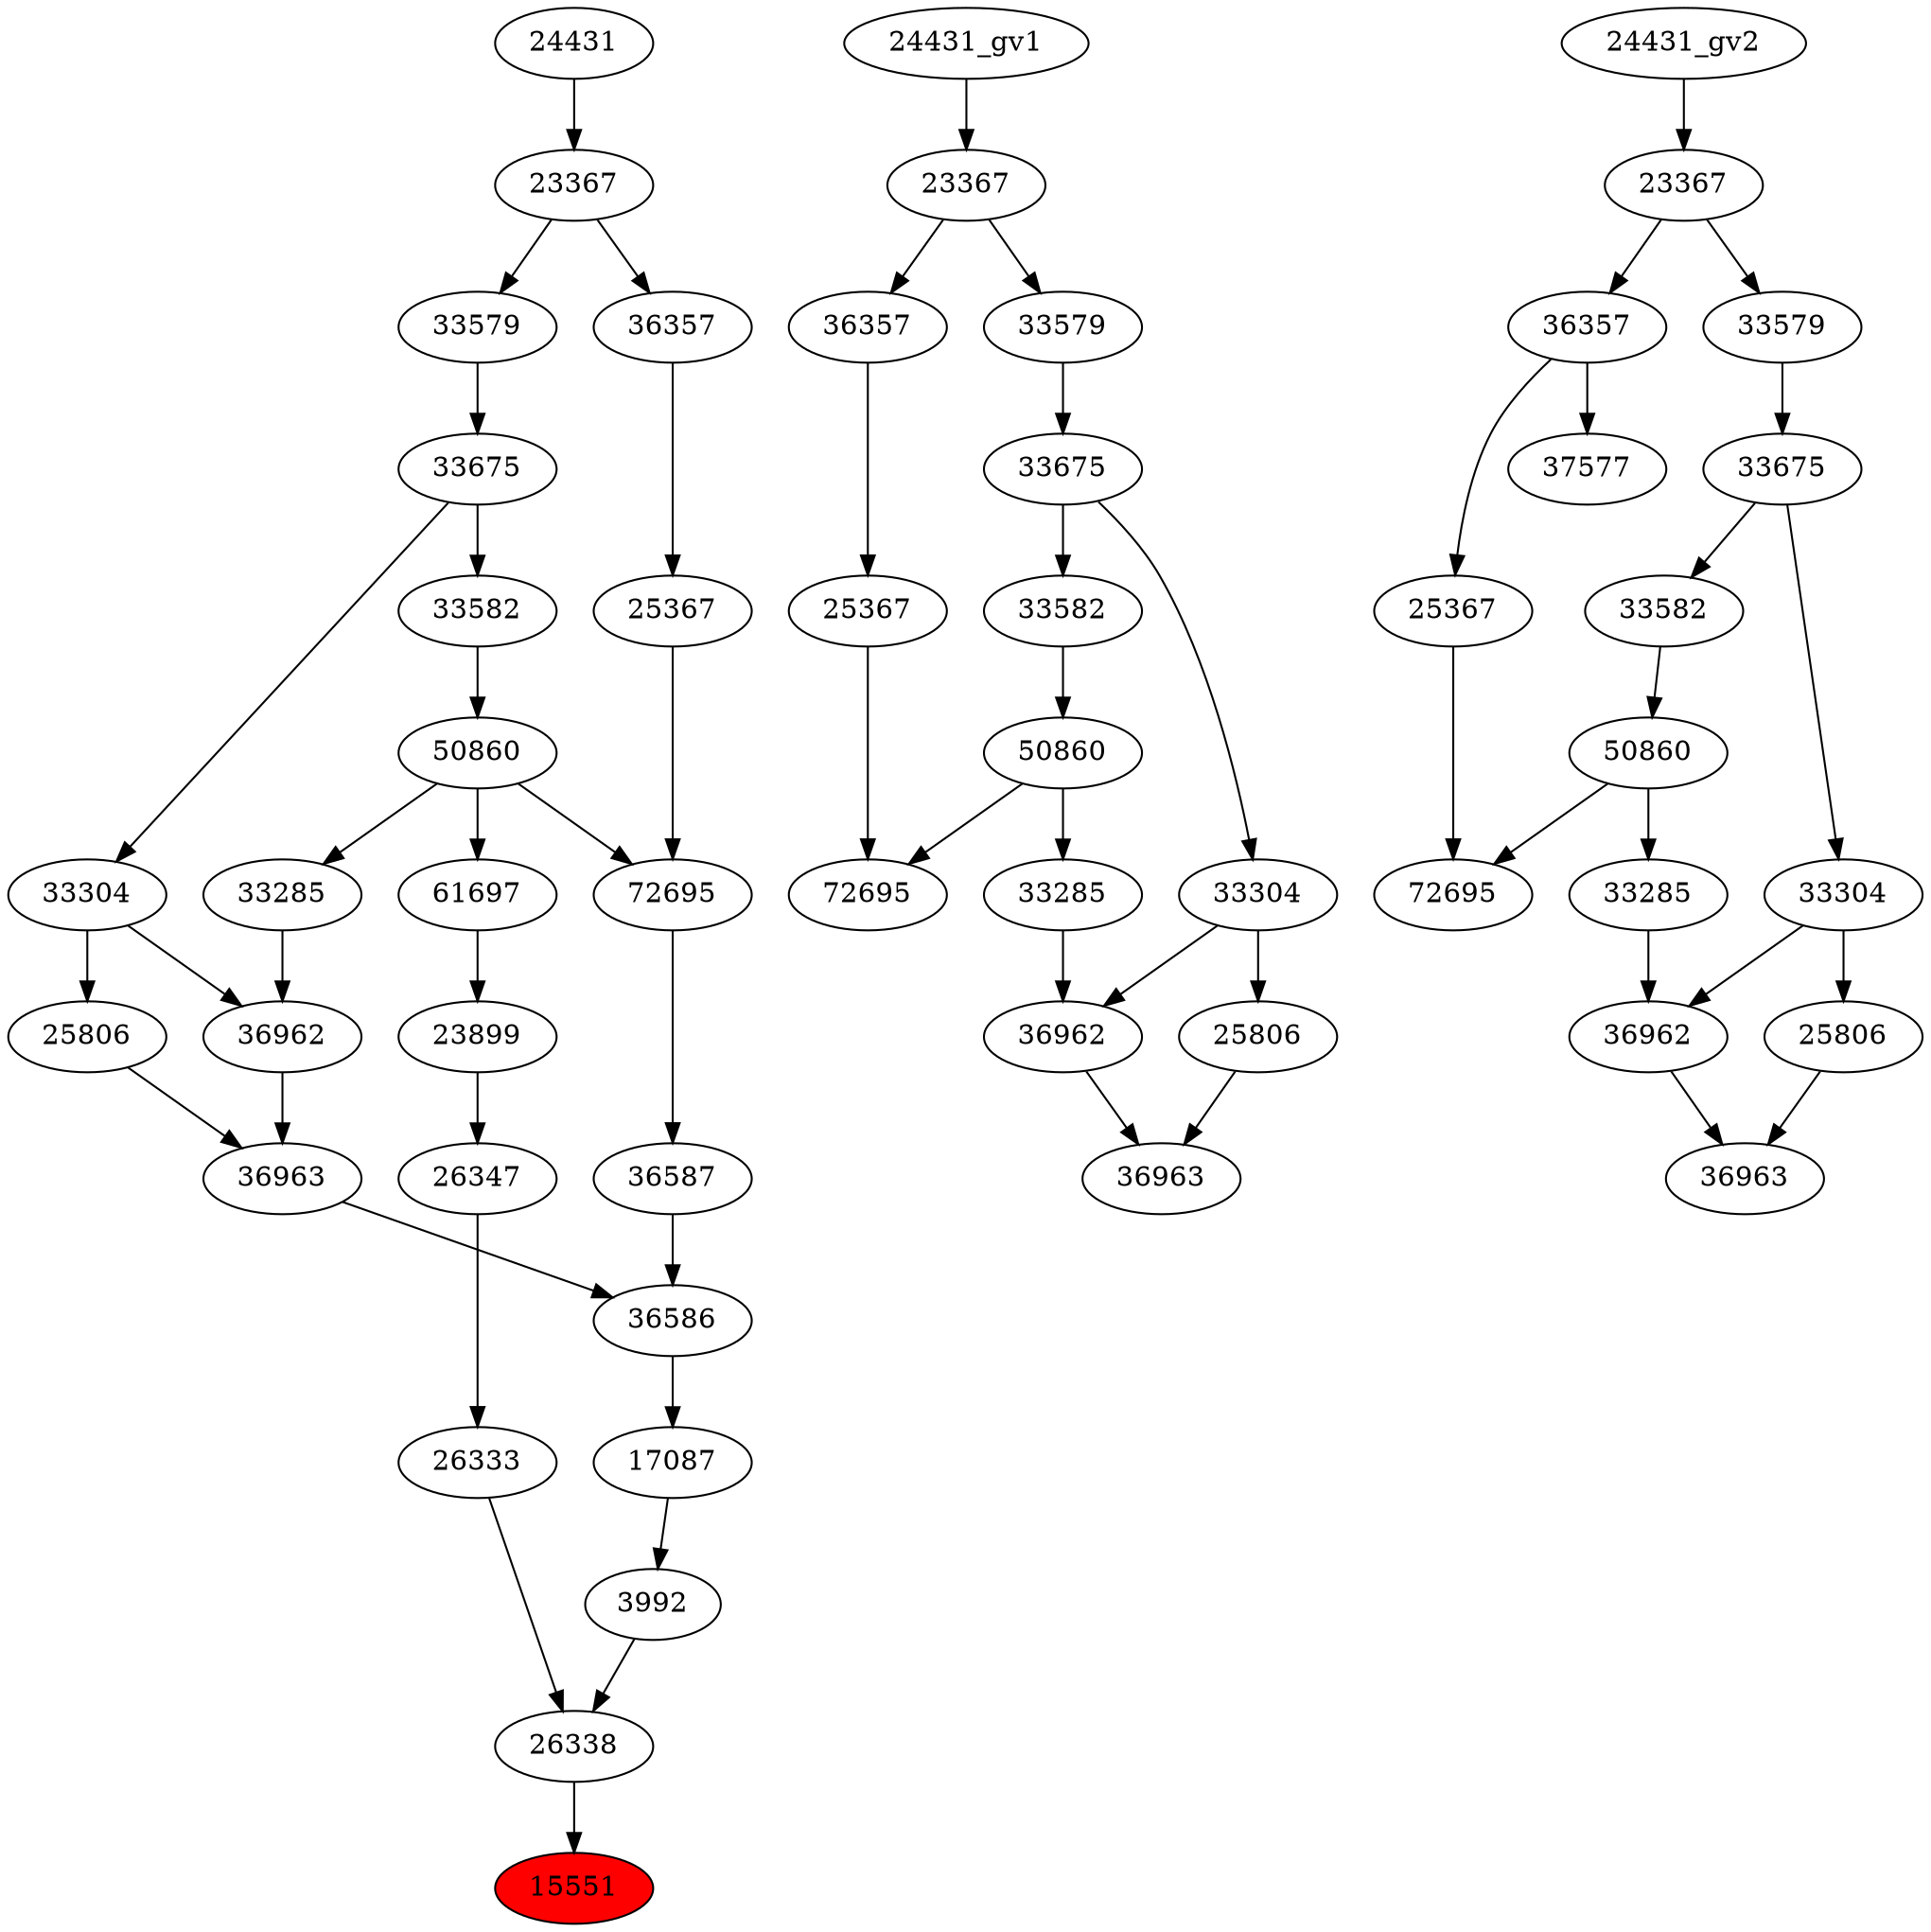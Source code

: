 strict digraph root {
	node [label="\N"];
	{
		node [fillcolor="",
			label="\N",
			style=""
		];
		15551		 [fillcolor=red,
			label=15551,
			style=filled];
		26338		 [label=26338];
		26338 -> 15551;
		26333		 [label=26333];
		26333 -> 26338;
		3992		 [label=3992];
		3992 -> 26338;
		26347		 [label=26347];
		26347 -> 26333;
		17087		 [label=17087];
		17087 -> 3992;
		23899		 [label=23899];
		23899 -> 26347;
		36586		 [label=36586];
		36586 -> 17087;
		61697		 [label=61697];
		61697 -> 23899;
		36587		 [label=36587];
		36587 -> 36586;
		36963		 [label=36963];
		36963 -> 36586;
		50860		 [label=50860];
		50860 -> 61697;
		72695		 [label=72695];
		50860 -> 72695;
		33285		 [label=33285];
		50860 -> 33285;
		72695 -> 36587;
		36962		 [label=36962];
		36962 -> 36963;
		25806		 [label=25806];
		25806 -> 36963;
		33582		 [label=33582];
		33582 -> 50860;
		25367		 [label=25367];
		25367 -> 72695;
		33285 -> 36962;
		33304		 [label=33304];
		33304 -> 36962;
		33304 -> 25806;
		33675		 [label=33675];
		33675 -> 33582;
		33675 -> 33304;
		36357		 [label=36357];
		36357 -> 25367;
		33579		 [label=33579];
		33579 -> 33675;
		23367		 [label=23367];
		23367 -> 36357;
		23367 -> 33579;
		24431		 [label=24431];
		24431 -> 23367;
	}
	{
		node [label="\N"];
		"36963_gv1"		 [label=36963];
		"36962_gv1"		 [label=36962];
		"36962_gv1" -> "36963_gv1";
		"25806_gv1"		 [label=25806];
		"25806_gv1" -> "36963_gv1";
		"50860_gv1"		 [label=50860];
		"72695_gv1"		 [label=72695];
		"50860_gv1" -> "72695_gv1";
		"33285_gv1"		 [label=33285];
		"50860_gv1" -> "33285_gv1";
		"33582_gv1"		 [label=33582];
		"33582_gv1" -> "50860_gv1";
		"25367_gv1"		 [label=25367];
		"25367_gv1" -> "72695_gv1";
		"33285_gv1" -> "36962_gv1";
		"33304_gv1"		 [label=33304];
		"33304_gv1" -> "36962_gv1";
		"33304_gv1" -> "25806_gv1";
		"33675_gv1"		 [label=33675];
		"33675_gv1" -> "33582_gv1";
		"33675_gv1" -> "33304_gv1";
		"36357_gv1"		 [label=36357];
		"36357_gv1" -> "25367_gv1";
		"33579_gv1"		 [label=33579];
		"33579_gv1" -> "33675_gv1";
		"23367_gv1"		 [label=23367];
		"23367_gv1" -> "36357_gv1";
		"23367_gv1" -> "33579_gv1";
		"24431_gv1" -> "23367_gv1";
	}
	{
		node [label="\N"];
		"36963_gv2"		 [label=36963];
		"36962_gv2"		 [label=36962];
		"36962_gv2" -> "36963_gv2";
		"25806_gv2"		 [label=25806];
		"25806_gv2" -> "36963_gv2";
		"50860_gv2"		 [label=50860];
		"72695_gv2"		 [label=72695];
		"50860_gv2" -> "72695_gv2";
		"33285_gv2"		 [label=33285];
		"50860_gv2" -> "33285_gv2";
		"33582_gv2"		 [label=33582];
		"33582_gv2" -> "50860_gv2";
		"25367_gv2"		 [label=25367];
		"25367_gv2" -> "72695_gv2";
		"33285_gv2" -> "36962_gv2";
		"33304_gv2"		 [label=33304];
		"33304_gv2" -> "36962_gv2";
		"33304_gv2" -> "25806_gv2";
		"33675_gv2"		 [label=33675];
		"33675_gv2" -> "33582_gv2";
		"33675_gv2" -> "33304_gv2";
		"36357_gv2"		 [label=36357];
		"36357_gv2" -> "25367_gv2";
		37577		 [label=37577];
		"36357_gv2" -> 37577;
		"33579_gv2"		 [label=33579];
		"33579_gv2" -> "33675_gv2";
		"23367_gv2"		 [label=23367];
		"23367_gv2" -> "36357_gv2";
		"23367_gv2" -> "33579_gv2";
		"24431_gv2" -> "23367_gv2";
	}
}
